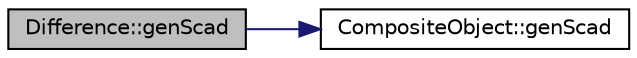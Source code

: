 digraph "Difference::genScad"
{
  edge [fontname="Helvetica",fontsize="10",labelfontname="Helvetica",labelfontsize="10"];
  node [fontname="Helvetica",fontsize="10",shape=record];
  rankdir="LR";
  Node15 [label="Difference::genScad",height=0.2,width=0.4,color="black", fillcolor="grey75", style="filled", fontcolor="black"];
  Node15 -> Node16 [color="midnightblue",fontsize="10",style="solid",fontname="Helvetica"];
  Node16 [label="CompositeObject::genScad",height=0.2,width=0.4,color="black", fillcolor="white", style="filled",URL="$classCompositeObject.html#add96fc214ce76621e6189dc9cab70445",tooltip="Generate SCAD output for this object. "];
}
